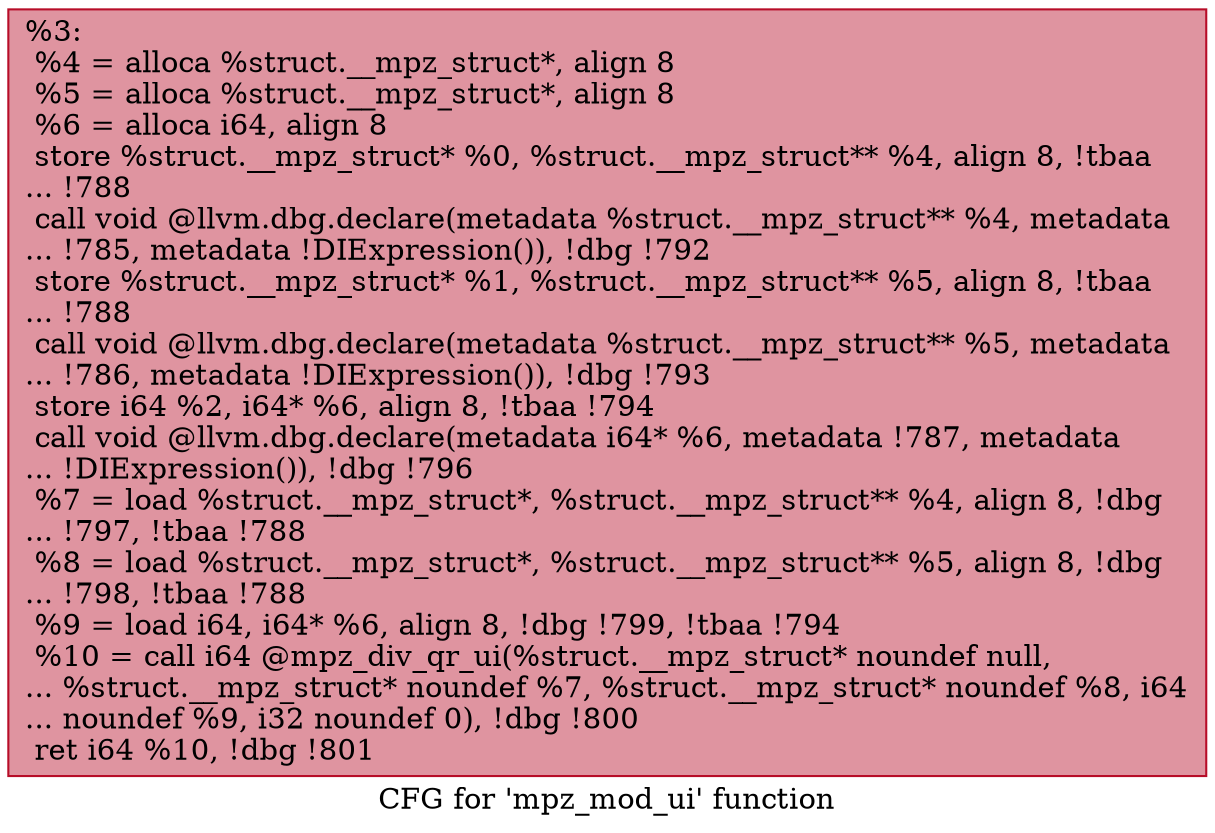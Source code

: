 digraph "CFG for 'mpz_mod_ui' function" {
	label="CFG for 'mpz_mod_ui' function";

	Node0x1cf64d0 [shape=record,color="#b70d28ff", style=filled, fillcolor="#b70d2870",label="{%3:\l  %4 = alloca %struct.__mpz_struct*, align 8\l  %5 = alloca %struct.__mpz_struct*, align 8\l  %6 = alloca i64, align 8\l  store %struct.__mpz_struct* %0, %struct.__mpz_struct** %4, align 8, !tbaa\l... !788\l  call void @llvm.dbg.declare(metadata %struct.__mpz_struct** %4, metadata\l... !785, metadata !DIExpression()), !dbg !792\l  store %struct.__mpz_struct* %1, %struct.__mpz_struct** %5, align 8, !tbaa\l... !788\l  call void @llvm.dbg.declare(metadata %struct.__mpz_struct** %5, metadata\l... !786, metadata !DIExpression()), !dbg !793\l  store i64 %2, i64* %6, align 8, !tbaa !794\l  call void @llvm.dbg.declare(metadata i64* %6, metadata !787, metadata\l... !DIExpression()), !dbg !796\l  %7 = load %struct.__mpz_struct*, %struct.__mpz_struct** %4, align 8, !dbg\l... !797, !tbaa !788\l  %8 = load %struct.__mpz_struct*, %struct.__mpz_struct** %5, align 8, !dbg\l... !798, !tbaa !788\l  %9 = load i64, i64* %6, align 8, !dbg !799, !tbaa !794\l  %10 = call i64 @mpz_div_qr_ui(%struct.__mpz_struct* noundef null,\l... %struct.__mpz_struct* noundef %7, %struct.__mpz_struct* noundef %8, i64\l... noundef %9, i32 noundef 0), !dbg !800\l  ret i64 %10, !dbg !801\l}"];
}
